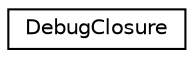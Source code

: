 digraph G
{
  edge [fontname="Helvetica",fontsize="10",labelfontname="Helvetica",labelfontsize="10"];
  node [fontname="Helvetica",fontsize="10",shape=record];
  rankdir=LR;
  Node1 [label="DebugClosure",height=0.2,width=0.4,color="black", fillcolor="white", style="filled",URL="$d6/d85/classDebugClosure.html"];
}
